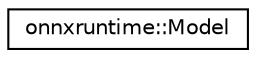 digraph "Graphical Class Hierarchy"
{
  edge [fontname="Helvetica",fontsize="10",labelfontname="Helvetica",labelfontsize="10"];
  node [fontname="Helvetica",fontsize="10",shape=record];
  rankdir="LR";
  Node0 [label="onnxruntime::Model",height=0.2,width=0.4,color="black", fillcolor="white", style="filled",URL="$classonnxruntime_1_1Model.html"];
}

